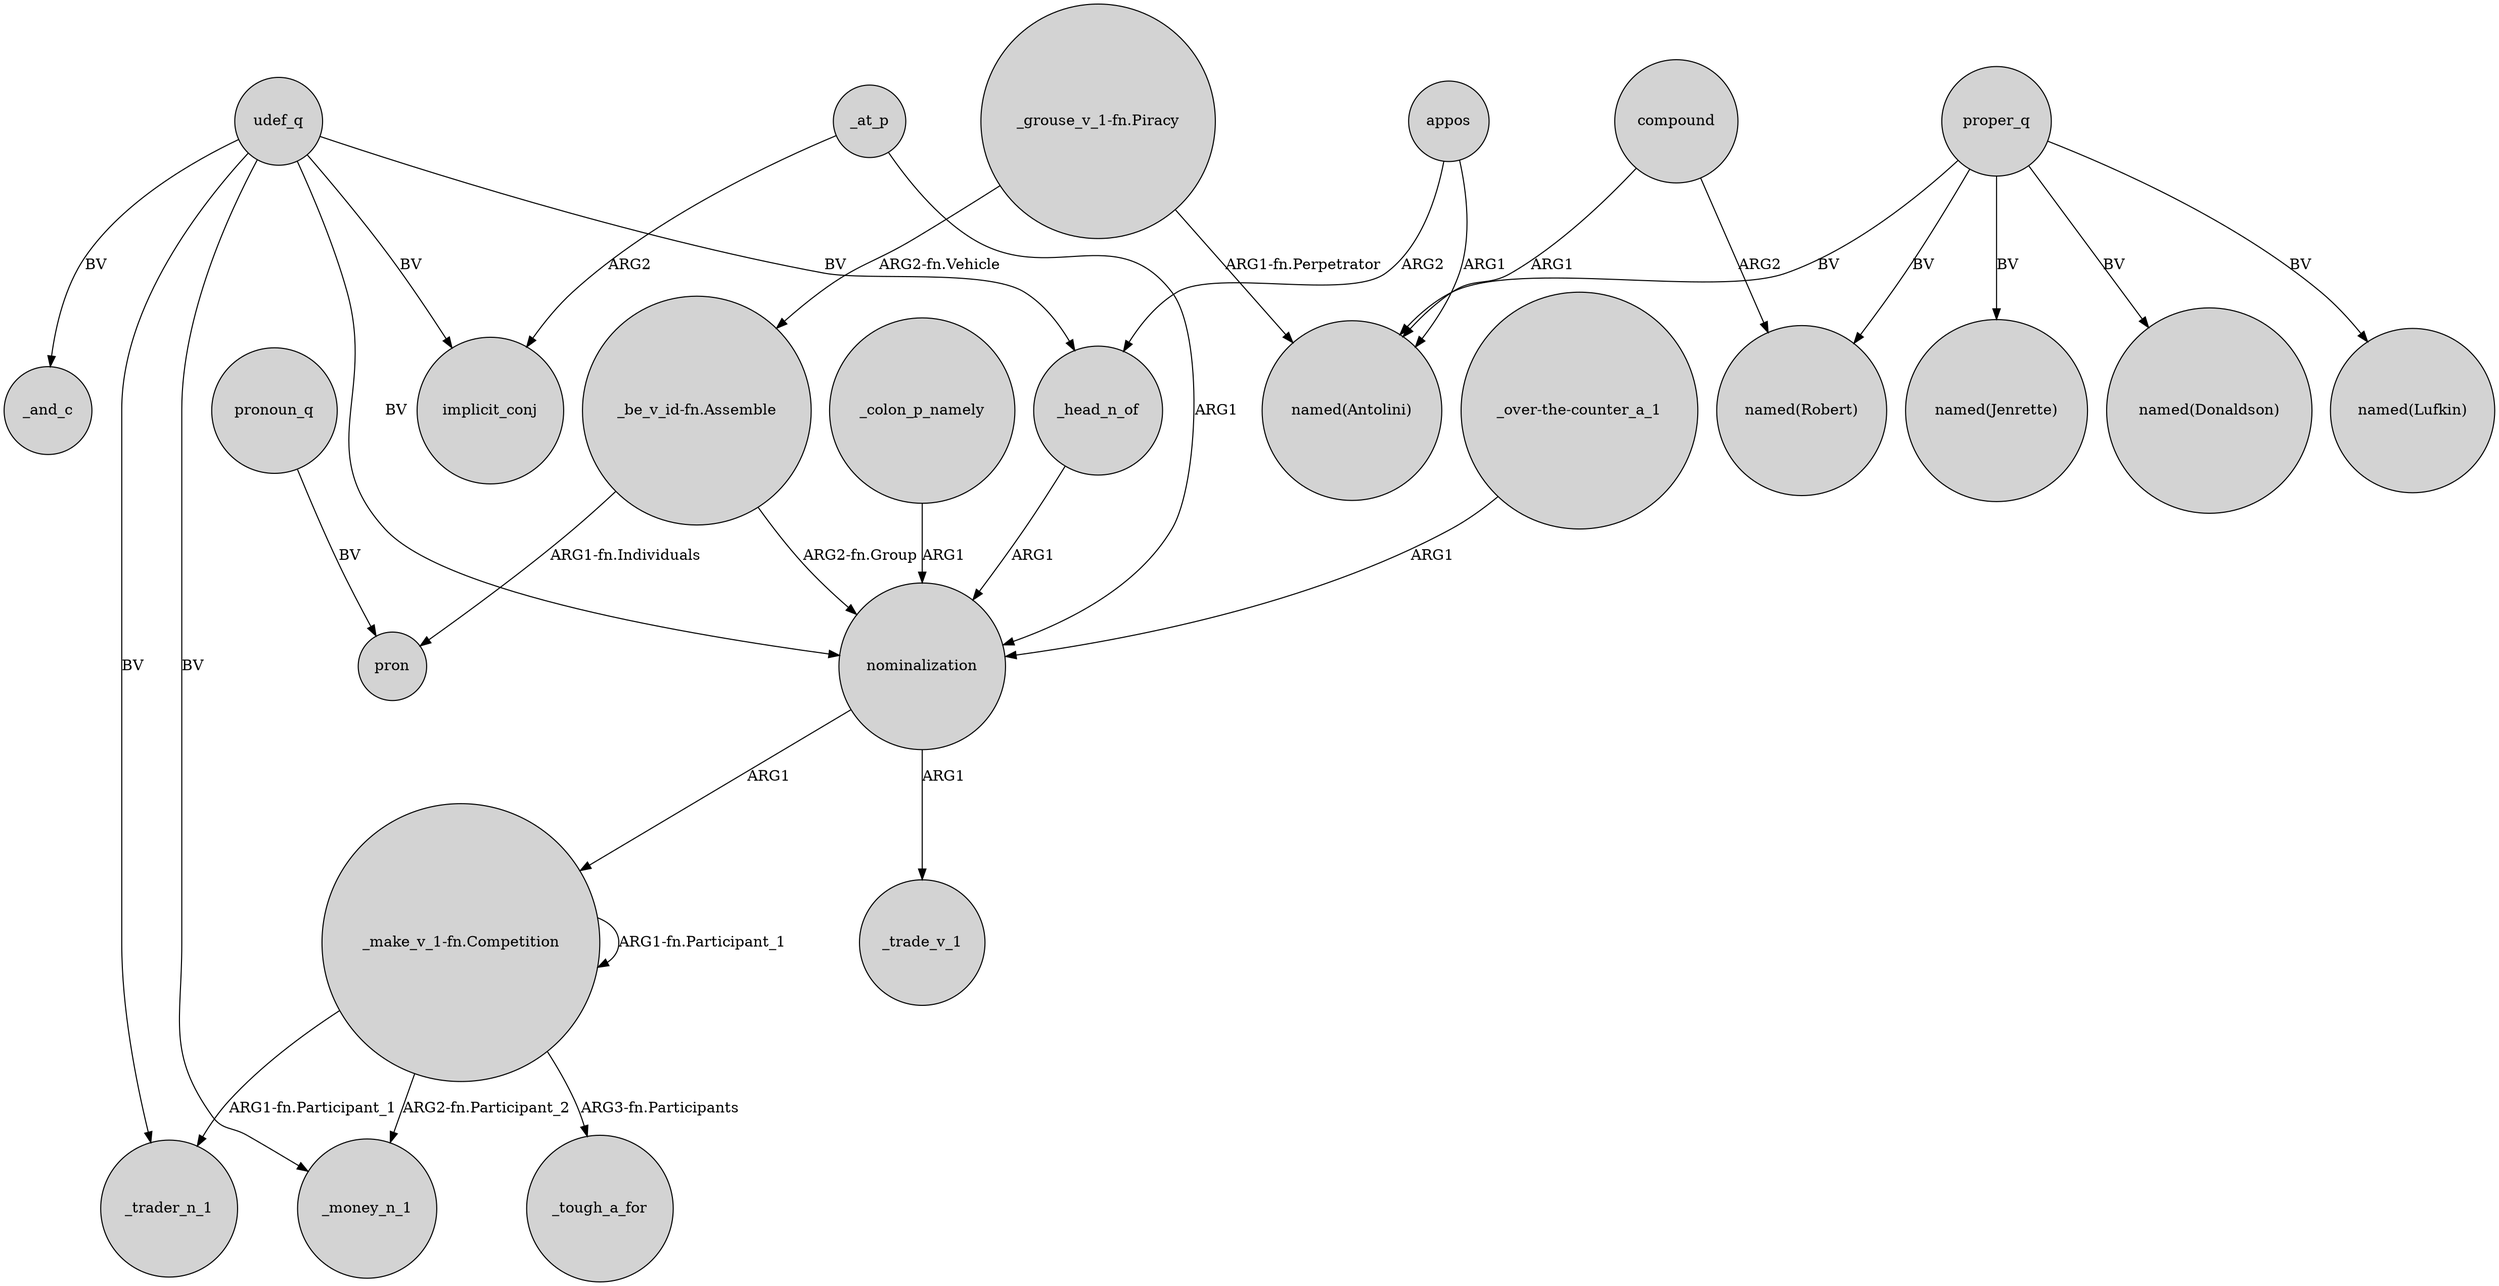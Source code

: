 digraph {
	node [shape=circle style=filled]
	_head_n_of -> nominalization [label=ARG1]
	"_grouse_v_1-fn.Piracy" -> "named(Antolini)" [label="ARG1-fn.Perpetrator"]
	proper_q -> "named(Donaldson)" [label=BV]
	_colon_p_namely -> nominalization [label=ARG1]
	"_be_v_id-fn.Assemble" -> nominalization [label="ARG2-fn.Group"]
	"_grouse_v_1-fn.Piracy" -> "_be_v_id-fn.Assemble" [label="ARG2-fn.Vehicle"]
	"_be_v_id-fn.Assemble" -> pron [label="ARG1-fn.Individuals"]
	"_make_v_1-fn.Competition" -> _trader_n_1 [label="ARG1-fn.Participant_1"]
	"_over-the-counter_a_1" -> nominalization [label=ARG1]
	udef_q -> nominalization [label=BV]
	compound -> "named(Antolini)" [label=ARG1]
	proper_q -> "named(Antolini)" [label=BV]
	udef_q -> _and_c [label=BV]
	udef_q -> _head_n_of [label=BV]
	"_make_v_1-fn.Competition" -> "_make_v_1-fn.Competition" [label="ARG1-fn.Participant_1"]
	proper_q -> "named(Lufkin)" [label=BV]
	_at_p -> implicit_conj [label=ARG2]
	proper_q -> "named(Jenrette)" [label=BV]
	pronoun_q -> pron [label=BV]
	udef_q -> _trader_n_1 [label=BV]
	_at_p -> nominalization [label=ARG1]
	compound -> "named(Robert)" [label=ARG2]
	udef_q -> _money_n_1 [label=BV]
	"_make_v_1-fn.Competition" -> _tough_a_for [label="ARG3-fn.Participants"]
	"_make_v_1-fn.Competition" -> _money_n_1 [label="ARG2-fn.Participant_2"]
	appos -> "named(Antolini)" [label=ARG1]
	proper_q -> "named(Robert)" [label=BV]
	nominalization -> "_make_v_1-fn.Competition" [label=ARG1]
	appos -> _head_n_of [label=ARG2]
	udef_q -> implicit_conj [label=BV]
	nominalization -> _trade_v_1 [label=ARG1]
}
